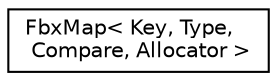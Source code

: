 digraph "クラス階層図"
{
  edge [fontname="Helvetica",fontsize="10",labelfontname="Helvetica",labelfontsize="10"];
  node [fontname="Helvetica",fontsize="10",shape=record];
  rankdir="LR";
  Node0 [label="FbxMap\< Key, Type,\l Compare, Allocator \>",height=0.2,width=0.4,color="black", fillcolor="white", style="filled",URL="$class_fbx_map.html"];
}
